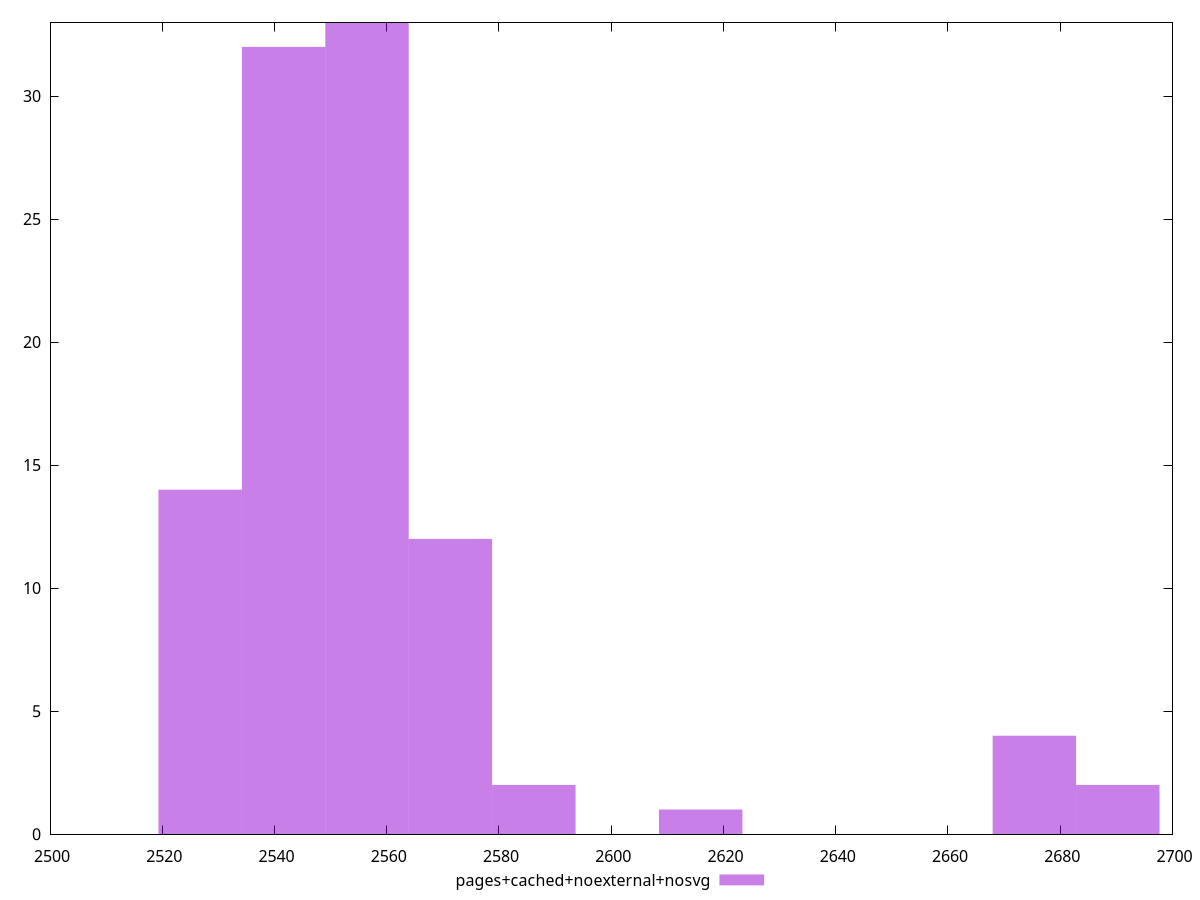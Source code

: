 $_pagesCachedNoexternalNosvg <<EOF
2541.618634953265 32
2526.755368082193 14
2556.4819018243365 33
2571.345168695408 12
2615.9349693086233 1
2690.251303663982 2
2675.3880367929105 4
2586.20843556648 2
EOF
set key outside below
set terminal pngcairo
set output "report_00004_2020-11-02T20-21-41.718Z/speed-index/pages+cached+noexternal+nosvg//raw_hist.png"
set yrange [0:33]
set boxwidth 14.863266871071724
set style fill transparent solid 0.5 noborder
plot $_pagesCachedNoexternalNosvg title "pages+cached+noexternal+nosvg" with boxes ,